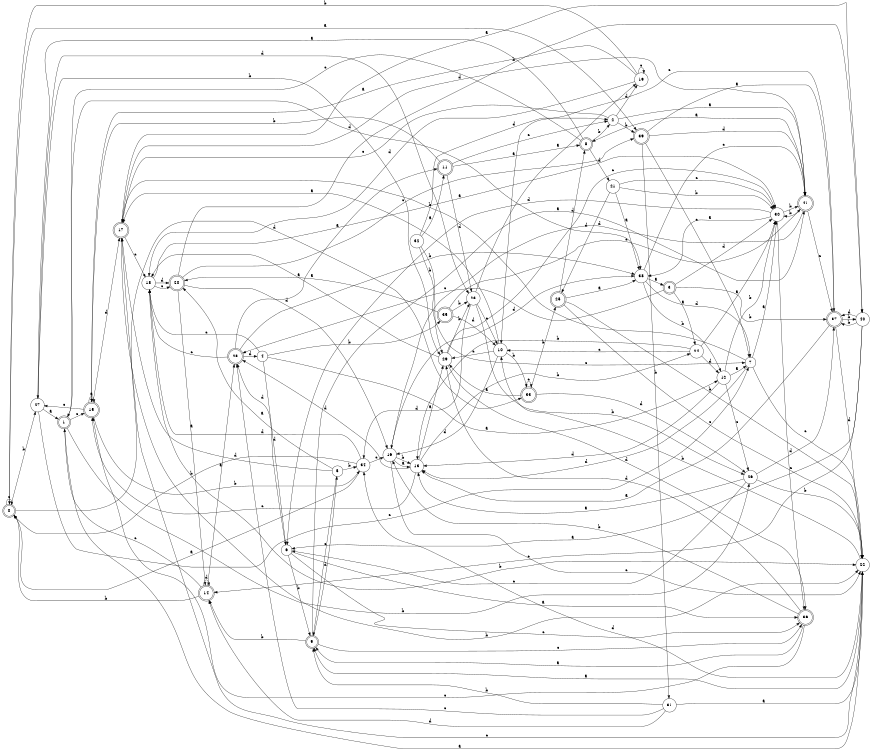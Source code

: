 digraph n34_6 {
__start0 [label="" shape="none"];

rankdir=LR;
size="8,5";

s0 [style="rounded,filled", color="black", fillcolor="white" shape="doublecircle", label="0"];
s1 [style="rounded,filled", color="black", fillcolor="white" shape="doublecircle", label="1"];
s2 [style="filled", color="black", fillcolor="white" shape="circle", label="2"];
s3 [style="rounded,filled", color="black", fillcolor="white" shape="doublecircle", label="3"];
s4 [style="filled", color="black", fillcolor="white" shape="circle", label="4"];
s5 [style="filled", color="black", fillcolor="white" shape="circle", label="5"];
s6 [style="filled", color="black", fillcolor="white" shape="circle", label="6"];
s7 [style="filled", color="black", fillcolor="white" shape="circle", label="7"];
s8 [style="rounded,filled", color="black", fillcolor="white" shape="doublecircle", label="8"];
s9 [style="rounded,filled", color="black", fillcolor="white" shape="doublecircle", label="9"];
s10 [style="filled", color="black", fillcolor="white" shape="circle", label="10"];
s11 [style="rounded,filled", color="black", fillcolor="white" shape="doublecircle", label="11"];
s12 [style="filled", color="black", fillcolor="white" shape="circle", label="12"];
s13 [style="filled", color="black", fillcolor="white" shape="circle", label="13"];
s14 [style="rounded,filled", color="black", fillcolor="white" shape="doublecircle", label="14"];
s15 [style="rounded,filled", color="black", fillcolor="white" shape="doublecircle", label="15"];
s16 [style="filled", color="black", fillcolor="white" shape="circle", label="16"];
s17 [style="rounded,filled", color="black", fillcolor="white" shape="doublecircle", label="17"];
s18 [style="filled", color="black", fillcolor="white" shape="circle", label="18"];
s19 [style="filled", color="black", fillcolor="white" shape="circle", label="19"];
s20 [style="rounded,filled", color="black", fillcolor="white" shape="doublecircle", label="20"];
s21 [style="filled", color="black", fillcolor="white" shape="circle", label="21"];
s22 [style="filled", color="black", fillcolor="white" shape="circle", label="22"];
s23 [style="filled", color="black", fillcolor="white" shape="circle", label="23"];
s24 [style="filled", color="black", fillcolor="white" shape="circle", label="24"];
s25 [style="rounded,filled", color="black", fillcolor="white" shape="doublecircle", label="25"];
s26 [style="filled", color="black", fillcolor="white" shape="circle", label="26"];
s27 [style="filled", color="black", fillcolor="white" shape="circle", label="27"];
s28 [style="rounded,filled", color="black", fillcolor="white" shape="doublecircle", label="28"];
s29 [style="filled", color="black", fillcolor="white" shape="circle", label="29"];
s30 [style="filled", color="black", fillcolor="white" shape="circle", label="30"];
s31 [style="filled", color="black", fillcolor="white" shape="circle", label="31"];
s32 [style="filled", color="black", fillcolor="white" shape="circle", label="32"];
s33 [style="rounded,filled", color="black", fillcolor="white" shape="doublecircle", label="33"];
s34 [style="filled", color="black", fillcolor="white" shape="circle", label="34"];
s35 [style="rounded,filled", color="black", fillcolor="white" shape="doublecircle", label="35"];
s36 [style="rounded,filled", color="black", fillcolor="white" shape="doublecircle", label="36"];
s37 [style="rounded,filled", color="black", fillcolor="white" shape="doublecircle", label="37"];
s38 [style="filled", color="black", fillcolor="white" shape="circle", label="38"];
s39 [style="rounded,filled", color="black", fillcolor="white" shape="doublecircle", label="39"];
s40 [style="filled", color="black", fillcolor="white" shape="circle", label="40"];
s41 [style="rounded,filled", color="black", fillcolor="white" shape="doublecircle", label="41"];
s0 -> s39 [label="a"];
s0 -> s27 [label="b"];
s0 -> s0 [label="c"];
s0 -> s33 [label="d"];
s1 -> s22 [label="a"];
s1 -> s26 [label="b"];
s1 -> s15 [label="c"];
s1 -> s38 [label="d"];
s2 -> s41 [label="a"];
s2 -> s39 [label="b"];
s2 -> s17 [label="c"];
s2 -> s19 [label="d"];
s3 -> s24 [label="a"];
s3 -> s37 [label="b"];
s3 -> s28 [label="c"];
s3 -> s30 [label="d"];
s4 -> s12 [label="a"];
s4 -> s35 [label="b"];
s4 -> s18 [label="c"];
s4 -> s6 [label="d"];
s5 -> s20 [label="a"];
s5 -> s34 [label="b"];
s5 -> s9 [label="c"];
s5 -> s17 [label="d"];
s6 -> s36 [label="a"];
s6 -> s9 [label="b"];
s6 -> s36 [label="c"];
s6 -> s28 [label="d"];
s7 -> s30 [label="a"];
s7 -> s17 [label="b"];
s7 -> s22 [label="c"];
s7 -> s13 [label="d"];
s8 -> s27 [label="a"];
s8 -> s2 [label="b"];
s8 -> s1 [label="c"];
s8 -> s21 [label="d"];
s9 -> s41 [label="a"];
s9 -> s14 [label="b"];
s9 -> s36 [label="c"];
s9 -> s5 [label="d"];
s10 -> s17 [label="a"];
s10 -> s33 [label="b"];
s10 -> s29 [label="c"];
s10 -> s16 [label="d"];
s11 -> s8 [label="a"];
s11 -> s15 [label="b"];
s11 -> s2 [label="c"];
s11 -> s23 [label="d"];
s12 -> s7 [label="a"];
s12 -> s30 [label="b"];
s12 -> s26 [label="c"];
s12 -> s13 [label="d"];
s13 -> s29 [label="a"];
s13 -> s24 [label="b"];
s13 -> s15 [label="c"];
s13 -> s28 [label="d"];
s14 -> s28 [label="a"];
s14 -> s0 [label="b"];
s14 -> s1 [label="c"];
s14 -> s14 [label="d"];
s15 -> s15 [label="a"];
s15 -> s34 [label="b"];
s15 -> s27 [label="c"];
s15 -> s17 [label="d"];
s16 -> s13 [label="a"];
s16 -> s13 [label="b"];
s16 -> s22 [label="c"];
s16 -> s38 [label="d"];
s17 -> s40 [label="a"];
s17 -> s22 [label="b"];
s17 -> s18 [label="c"];
s17 -> s41 [label="d"];
s18 -> s30 [label="a"];
s18 -> s22 [label="b"];
s18 -> s20 [label="c"];
s18 -> s20 [label="d"];
s19 -> s15 [label="a"];
s19 -> s0 [label="b"];
s19 -> s19 [label="c"];
s19 -> s18 [label="d"];
s20 -> s14 [label="a"];
s20 -> s40 [label="b"];
s20 -> s39 [label="c"];
s20 -> s16 [label="d"];
s21 -> s38 [label="a"];
s21 -> s30 [label="b"];
s21 -> s30 [label="c"];
s21 -> s25 [label="d"];
s22 -> s9 [label="a"];
s22 -> s10 [label="b"];
s22 -> s17 [label="c"];
s22 -> s34 [label="d"];
s23 -> s19 [label="a"];
s23 -> s26 [label="b"];
s23 -> s10 [label="c"];
s23 -> s34 [label="d"];
s24 -> s30 [label="a"];
s24 -> s13 [label="b"];
s24 -> s10 [label="c"];
s24 -> s12 [label="d"];
s25 -> s38 [label="a"];
s25 -> s22 [label="b"];
s25 -> s22 [label="c"];
s25 -> s8 [label="d"];
s26 -> s13 [label="a"];
s26 -> s22 [label="b"];
s26 -> s6 [label="c"];
s26 -> s37 [label="d"];
s27 -> s1 [label="a"];
s27 -> s29 [label="b"];
s27 -> s7 [label="c"];
s27 -> s23 [label="d"];
s28 -> s11 [label="a"];
s28 -> s38 [label="b"];
s28 -> s18 [label="c"];
s28 -> s4 [label="d"];
s29 -> s18 [label="a"];
s29 -> s23 [label="b"];
s29 -> s30 [label="c"];
s29 -> s36 [label="d"];
s30 -> s38 [label="a"];
s30 -> s41 [label="b"];
s30 -> s36 [label="c"];
s30 -> s6 [label="d"];
s31 -> s22 [label="a"];
s31 -> s9 [label="b"];
s31 -> s28 [label="c"];
s31 -> s14 [label="d"];
s32 -> s11 [label="a"];
s32 -> s29 [label="b"];
s32 -> s7 [label="c"];
s32 -> s2 [label="d"];
s33 -> s29 [label="a"];
s33 -> s25 [label="b"];
s33 -> s33 [label="c"];
s33 -> s26 [label="d"];
s34 -> s0 [label="a"];
s34 -> s0 [label="b"];
s34 -> s16 [label="c"];
s34 -> s18 [label="d"];
s35 -> s20 [label="a"];
s35 -> s23 [label="b"];
s35 -> s41 [label="c"];
s35 -> s10 [label="d"];
s36 -> s9 [label="a"];
s36 -> s16 [label="b"];
s36 -> s15 [label="c"];
s36 -> s29 [label="d"];
s37 -> s13 [label="a"];
s37 -> s40 [label="b"];
s37 -> s10 [label="c"];
s37 -> s22 [label="d"];
s38 -> s3 [label="a"];
s38 -> s12 [label="b"];
s38 -> s41 [label="c"];
s38 -> s7 [label="d"];
s39 -> s37 [label="a"];
s39 -> s31 [label="b"];
s39 -> s7 [label="c"];
s39 -> s41 [label="d"];
s40 -> s6 [label="a"];
s40 -> s37 [label="b"];
s40 -> s14 [label="c"];
s40 -> s37 [label="d"];
s41 -> s8 [label="a"];
s41 -> s30 [label="b"];
s41 -> s37 [label="c"];
s41 -> s16 [label="d"];

}